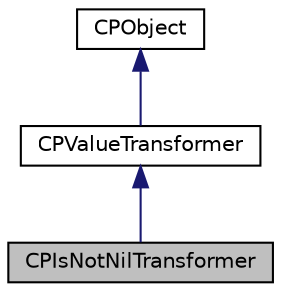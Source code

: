 digraph "CPIsNotNilTransformer"
{
  edge [fontname="Helvetica",fontsize="10",labelfontname="Helvetica",labelfontsize="10"];
  node [fontname="Helvetica",fontsize="10",shape=record];
  Node1 [label="CPIsNotNilTransformer",height=0.2,width=0.4,color="black", fillcolor="grey75", style="filled" fontcolor="black"];
  Node2 -> Node1 [dir="back",color="midnightblue",fontsize="10",style="solid",fontname="Helvetica"];
  Node2 [label="CPValueTransformer",height=0.2,width=0.4,color="black", fillcolor="white", style="filled",URL="$interface_c_p_value_transformer.html"];
  Node3 -> Node2 [dir="back",color="midnightblue",fontsize="10",style="solid",fontname="Helvetica"];
  Node3 [label="CPObject",height=0.2,width=0.4,color="black", fillcolor="white", style="filled",URL="$class_c_p_object.html"];
}

